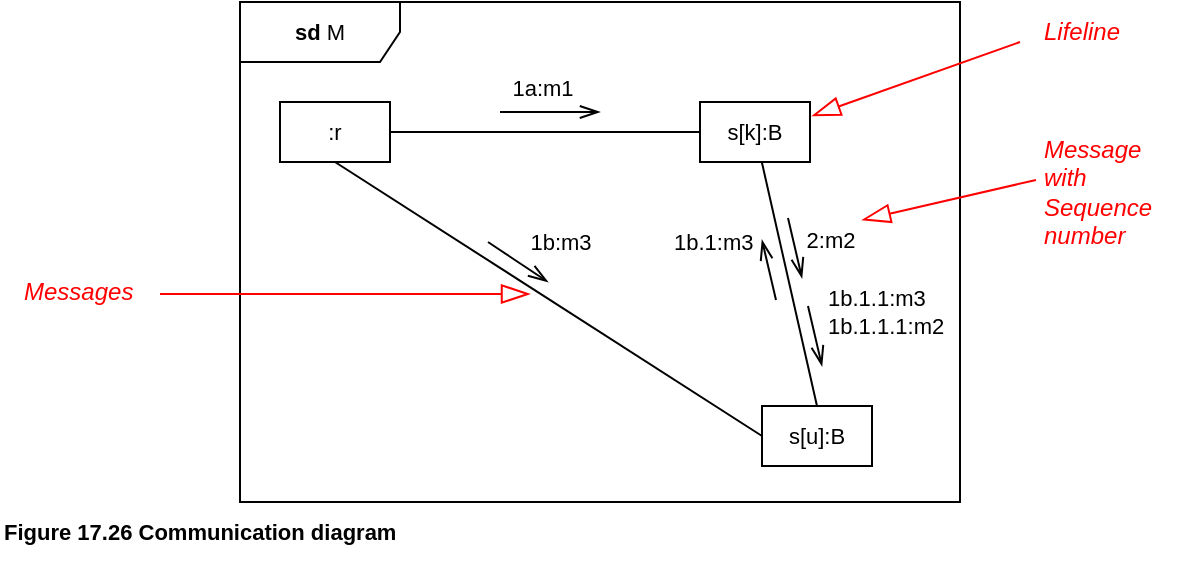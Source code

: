 <mxfile version="21.6.8" type="device">
  <diagram name="17.26" id="ZDg_qmlq_1trIVJLALck">
    <mxGraphModel dx="880" dy="545" grid="1" gridSize="10" guides="1" tooltips="1" connect="1" arrows="1" fold="1" page="1" pageScale="1" pageWidth="1169" pageHeight="827" math="0" shadow="0">
      <root>
        <mxCell id="0" />
        <mxCell id="1" value="uml" parent="0" />
        <mxCell id="u7lFFnL3hj53CbHjruiv-1" value="&lt;b&gt;sd&lt;/b&gt; M" style="shape=umlFrame;whiteSpace=wrap;html=1;pointerEvents=0;recursiveResize=0;container=1;collapsible=0;width=80;fontFamily=Helvetica;fontSize=11;fontColor=default;height=30;" vertex="1" parent="1">
          <mxGeometry x="120" width="360" height="250" as="geometry" />
        </mxCell>
        <mxCell id="u7lFFnL3hj53CbHjruiv-21" value="" style="edgeStyle=orthogonalEdgeStyle;shape=connector;rounded=0;orthogonalLoop=1;jettySize=auto;html=1;labelBackgroundColor=none;strokeColor=default;fontFamily=Helvetica;fontSize=11;fontColor=default;startArrow=none;startFill=0;endArrow=none;endFill=0;startSize=12;endSize=12;" edge="1" parent="u7lFFnL3hj53CbHjruiv-1" source="u7lFFnL3hj53CbHjruiv-14" target="u7lFFnL3hj53CbHjruiv-20">
          <mxGeometry relative="1" as="geometry" />
        </mxCell>
        <mxCell id="u7lFFnL3hj53CbHjruiv-14" value=":r" style="whiteSpace=wrap;html=1;fontFamily=Helvetica;fontSize=11;fontColor=default;" vertex="1" parent="u7lFFnL3hj53CbHjruiv-1">
          <mxGeometry x="20" y="50" width="55" height="30" as="geometry" />
        </mxCell>
        <mxCell id="u7lFFnL3hj53CbHjruiv-23" style="shape=connector;rounded=0;orthogonalLoop=1;jettySize=auto;html=1;entryX=0.5;entryY=0;entryDx=0;entryDy=0;labelBackgroundColor=none;strokeColor=default;fontFamily=Helvetica;fontSize=11;fontColor=default;startArrow=none;startFill=0;endArrow=none;endFill=0;startSize=12;endSize=12;" edge="1" parent="u7lFFnL3hj53CbHjruiv-1" source="u7lFFnL3hj53CbHjruiv-20" target="u7lFFnL3hj53CbHjruiv-22">
          <mxGeometry relative="1" as="geometry" />
        </mxCell>
        <mxCell id="u7lFFnL3hj53CbHjruiv-20" value="s[k]:B" style="whiteSpace=wrap;html=1;fontFamily=Helvetica;fontSize=11;fontColor=default;" vertex="1" parent="u7lFFnL3hj53CbHjruiv-1">
          <mxGeometry x="230" y="50" width="55" height="30" as="geometry" />
        </mxCell>
        <mxCell id="u7lFFnL3hj53CbHjruiv-24" style="shape=connector;rounded=0;orthogonalLoop=1;jettySize=auto;html=1;entryX=0.5;entryY=1;entryDx=0;entryDy=0;labelBackgroundColor=none;strokeColor=default;fontFamily=Helvetica;fontSize=11;fontColor=default;startArrow=none;startFill=0;endArrow=none;endFill=0;startSize=12;endSize=12;exitX=0;exitY=0.5;exitDx=0;exitDy=0;" edge="1" parent="u7lFFnL3hj53CbHjruiv-1" source="u7lFFnL3hj53CbHjruiv-22" target="u7lFFnL3hj53CbHjruiv-14">
          <mxGeometry relative="1" as="geometry" />
        </mxCell>
        <mxCell id="u7lFFnL3hj53CbHjruiv-22" value="s[u]:B" style="whiteSpace=wrap;html=1;fontFamily=Helvetica;fontSize=11;fontColor=default;" vertex="1" parent="u7lFFnL3hj53CbHjruiv-1">
          <mxGeometry x="261" y="202" width="55" height="30" as="geometry" />
        </mxCell>
        <mxCell id="u7lFFnL3hj53CbHjruiv-27" value="" style="edgeStyle=none;orthogonalLoop=1;jettySize=auto;html=1;rounded=0;labelBackgroundColor=none;strokeColor=default;fontFamily=Helvetica;fontSize=11;fontColor=default;startArrow=none;startFill=0;endArrow=openThin;endFill=0;startSize=12;endSize=8;shape=connector;" edge="1" parent="1">
          <mxGeometry width="100" relative="1" as="geometry">
            <mxPoint x="250" y="55" as="sourcePoint" />
            <mxPoint x="300" y="55" as="targetPoint" />
            <Array as="points" />
          </mxGeometry>
        </mxCell>
        <mxCell id="u7lFFnL3hj53CbHjruiv-28" value="1a:m1" style="edgeLabel;html=1;align=center;verticalAlign=middle;resizable=0;points=[];fontSize=11;fontFamily=Helvetica;fontColor=default;" vertex="1" connectable="0" parent="u7lFFnL3hj53CbHjruiv-27">
          <mxGeometry relative="1" as="geometry">
            <mxPoint x="-4" y="-12" as="offset" />
          </mxGeometry>
        </mxCell>
        <mxCell id="u7lFFnL3hj53CbHjruiv-29" style="shape=connector;rounded=0;orthogonalLoop=1;jettySize=auto;html=1;labelBackgroundColor=none;strokeColor=default;fontFamily=Helvetica;fontSize=11;fontColor=default;startArrow=none;startFill=0;endArrow=openThin;endFill=0;startSize=12;endSize=8;" edge="1" parent="1">
          <mxGeometry relative="1" as="geometry">
            <mxPoint x="394" y="108" as="sourcePoint" />
            <mxPoint x="401" y="138" as="targetPoint" />
          </mxGeometry>
        </mxCell>
        <mxCell id="u7lFFnL3hj53CbHjruiv-30" value="2:m2" style="edgeLabel;html=1;align=center;verticalAlign=middle;resizable=0;points=[];fontSize=11;fontFamily=Helvetica;fontColor=default;" vertex="1" connectable="0" parent="u7lFFnL3hj53CbHjruiv-29">
          <mxGeometry x="-0.309" y="2" relative="1" as="geometry">
            <mxPoint x="16" y="1" as="offset" />
          </mxGeometry>
        </mxCell>
        <mxCell id="u7lFFnL3hj53CbHjruiv-31" style="shape=connector;rounded=0;orthogonalLoop=1;jettySize=auto;html=1;labelBackgroundColor=none;strokeColor=default;fontFamily=Helvetica;fontSize=11;fontColor=default;startArrow=none;startFill=0;endArrow=openThin;endFill=0;startSize=12;endSize=8;" edge="1" parent="1">
          <mxGeometry relative="1" as="geometry">
            <mxPoint x="404" y="152" as="sourcePoint" />
            <mxPoint x="411" y="182" as="targetPoint" />
          </mxGeometry>
        </mxCell>
        <mxCell id="u7lFFnL3hj53CbHjruiv-32" value="1b.1.1:m3&lt;br&gt;1b.1.1.1:m2" style="edgeLabel;html=1;align=left;verticalAlign=middle;resizable=0;points=[];fontSize=11;fontFamily=Helvetica;fontColor=default;" vertex="1" connectable="0" parent="u7lFFnL3hj53CbHjruiv-31">
          <mxGeometry x="-0.309" y="2" relative="1" as="geometry">
            <mxPoint x="4" y="-7" as="offset" />
          </mxGeometry>
        </mxCell>
        <mxCell id="u7lFFnL3hj53CbHjruiv-33" style="shape=connector;rounded=0;orthogonalLoop=1;jettySize=auto;html=1;labelBackgroundColor=none;strokeColor=default;fontFamily=Helvetica;fontSize=11;fontColor=default;startArrow=none;startFill=0;endArrow=openThin;endFill=0;startSize=12;endSize=8;" edge="1" parent="1">
          <mxGeometry relative="1" as="geometry">
            <mxPoint x="388" y="149" as="sourcePoint" />
            <mxPoint x="381" y="119" as="targetPoint" />
          </mxGeometry>
        </mxCell>
        <mxCell id="u7lFFnL3hj53CbHjruiv-34" value="1b.1:m3" style="edgeLabel;html=1;align=left;verticalAlign=middle;resizable=0;points=[];fontSize=11;fontFamily=Helvetica;fontColor=default;" vertex="1" connectable="0" parent="u7lFFnL3hj53CbHjruiv-33">
          <mxGeometry x="-0.309" y="2" relative="1" as="geometry">
            <mxPoint x="-49" y="-19" as="offset" />
          </mxGeometry>
        </mxCell>
        <mxCell id="u7lFFnL3hj53CbHjruiv-35" style="shape=connector;rounded=0;orthogonalLoop=1;jettySize=auto;html=1;labelBackgroundColor=none;strokeColor=default;fontFamily=Helvetica;fontSize=11;fontColor=default;startArrow=none;startFill=0;endArrow=openThin;endFill=0;startSize=12;endSize=8;" edge="1" parent="1">
          <mxGeometry relative="1" as="geometry">
            <mxPoint x="244" y="120" as="sourcePoint" />
            <mxPoint x="274" y="140" as="targetPoint" />
          </mxGeometry>
        </mxCell>
        <mxCell id="u7lFFnL3hj53CbHjruiv-37" value="1b:m3" style="edgeLabel;html=1;align=center;verticalAlign=middle;resizable=0;points=[];fontSize=11;fontFamily=Helvetica;fontColor=default;" vertex="1" connectable="0" parent="u7lFFnL3hj53CbHjruiv-35">
          <mxGeometry x="-0.277" relative="1" as="geometry">
            <mxPoint x="25" y="-7" as="offset" />
          </mxGeometry>
        </mxCell>
        <mxCell id="u7lFFnL3hj53CbHjruiv-42" value="&lt;b&gt;Figure 17.26 Communication diagram&lt;/b&gt;" style="text;html=1;align=left;verticalAlign=middle;resizable=0;points=[];autosize=1;strokeColor=none;fillColor=none;fontSize=11;fontFamily=Helvetica;fontColor=default;" vertex="1" parent="1">
          <mxGeometry y="250" width="220" height="30" as="geometry" />
        </mxCell>
        <mxCell id="u7lFFnL3hj53CbHjruiv-17" value="annotation" parent="0" />
        <mxCell id="u7lFFnL3hj53CbHjruiv-18" value="Lifeline" style="text;html=1;align=left;verticalAlign=middle;resizable=0;points=[];autosize=1;strokeColor=none;fillColor=none;fontColor=#FF0000;fontStyle=2;fontSize=12;container=0;" vertex="1" parent="u7lFFnL3hj53CbHjruiv-17">
          <mxGeometry x="520" width="60" height="30" as="geometry" />
        </mxCell>
        <mxCell id="u7lFFnL3hj53CbHjruiv-19" style="rounded=0;orthogonalLoop=1;jettySize=auto;html=1;endArrow=blockThin;endFill=0;endSize=12;strokeColor=#FF0000;" edge="1" parent="u7lFFnL3hj53CbHjruiv-17">
          <mxGeometry relative="1" as="geometry">
            <mxPoint x="406" y="57" as="targetPoint" />
            <mxPoint x="510" y="20" as="sourcePoint" />
          </mxGeometry>
        </mxCell>
        <mxCell id="u7lFFnL3hj53CbHjruiv-38" value="Message&lt;br&gt;with&lt;br&gt;Sequence&lt;br&gt;number" style="text;html=1;align=left;verticalAlign=middle;resizable=0;points=[];autosize=1;strokeColor=none;fillColor=none;fontColor=#FF0000;fontStyle=2;fontSize=12;container=0;" vertex="1" parent="u7lFFnL3hj53CbHjruiv-17">
          <mxGeometry x="520" y="60" width="80" height="70" as="geometry" />
        </mxCell>
        <mxCell id="u7lFFnL3hj53CbHjruiv-39" style="rounded=0;orthogonalLoop=1;jettySize=auto;html=1;endArrow=blockThin;endFill=0;endSize=12;strokeColor=#FF0000;exitX=-0.025;exitY=0.414;exitDx=0;exitDy=0;exitPerimeter=0;" edge="1" parent="u7lFFnL3hj53CbHjruiv-17" source="u7lFFnL3hj53CbHjruiv-38">
          <mxGeometry relative="1" as="geometry">
            <mxPoint x="431" y="109" as="targetPoint" />
            <mxPoint x="530" y="25" as="sourcePoint" />
          </mxGeometry>
        </mxCell>
        <mxCell id="u7lFFnL3hj53CbHjruiv-40" value="Messages" style="text;html=1;align=left;verticalAlign=middle;resizable=0;points=[];autosize=1;strokeColor=none;fillColor=none;fontColor=#FF0000;fontStyle=2;fontSize=12;container=0;" vertex="1" parent="u7lFFnL3hj53CbHjruiv-17">
          <mxGeometry x="10" y="130" width="80" height="30" as="geometry" />
        </mxCell>
        <mxCell id="u7lFFnL3hj53CbHjruiv-41" style="rounded=0;orthogonalLoop=1;jettySize=auto;html=1;endArrow=blockThin;endFill=0;endSize=12;strokeColor=#FF0000;exitX=0.875;exitY=0.533;exitDx=0;exitDy=0;exitPerimeter=0;" edge="1" parent="u7lFFnL3hj53CbHjruiv-17" source="u7lFFnL3hj53CbHjruiv-40">
          <mxGeometry relative="1" as="geometry">
            <mxPoint x="265" y="146" as="targetPoint" />
            <mxPoint x="520" y="30" as="sourcePoint" />
          </mxGeometry>
        </mxCell>
      </root>
    </mxGraphModel>
  </diagram>
</mxfile>
